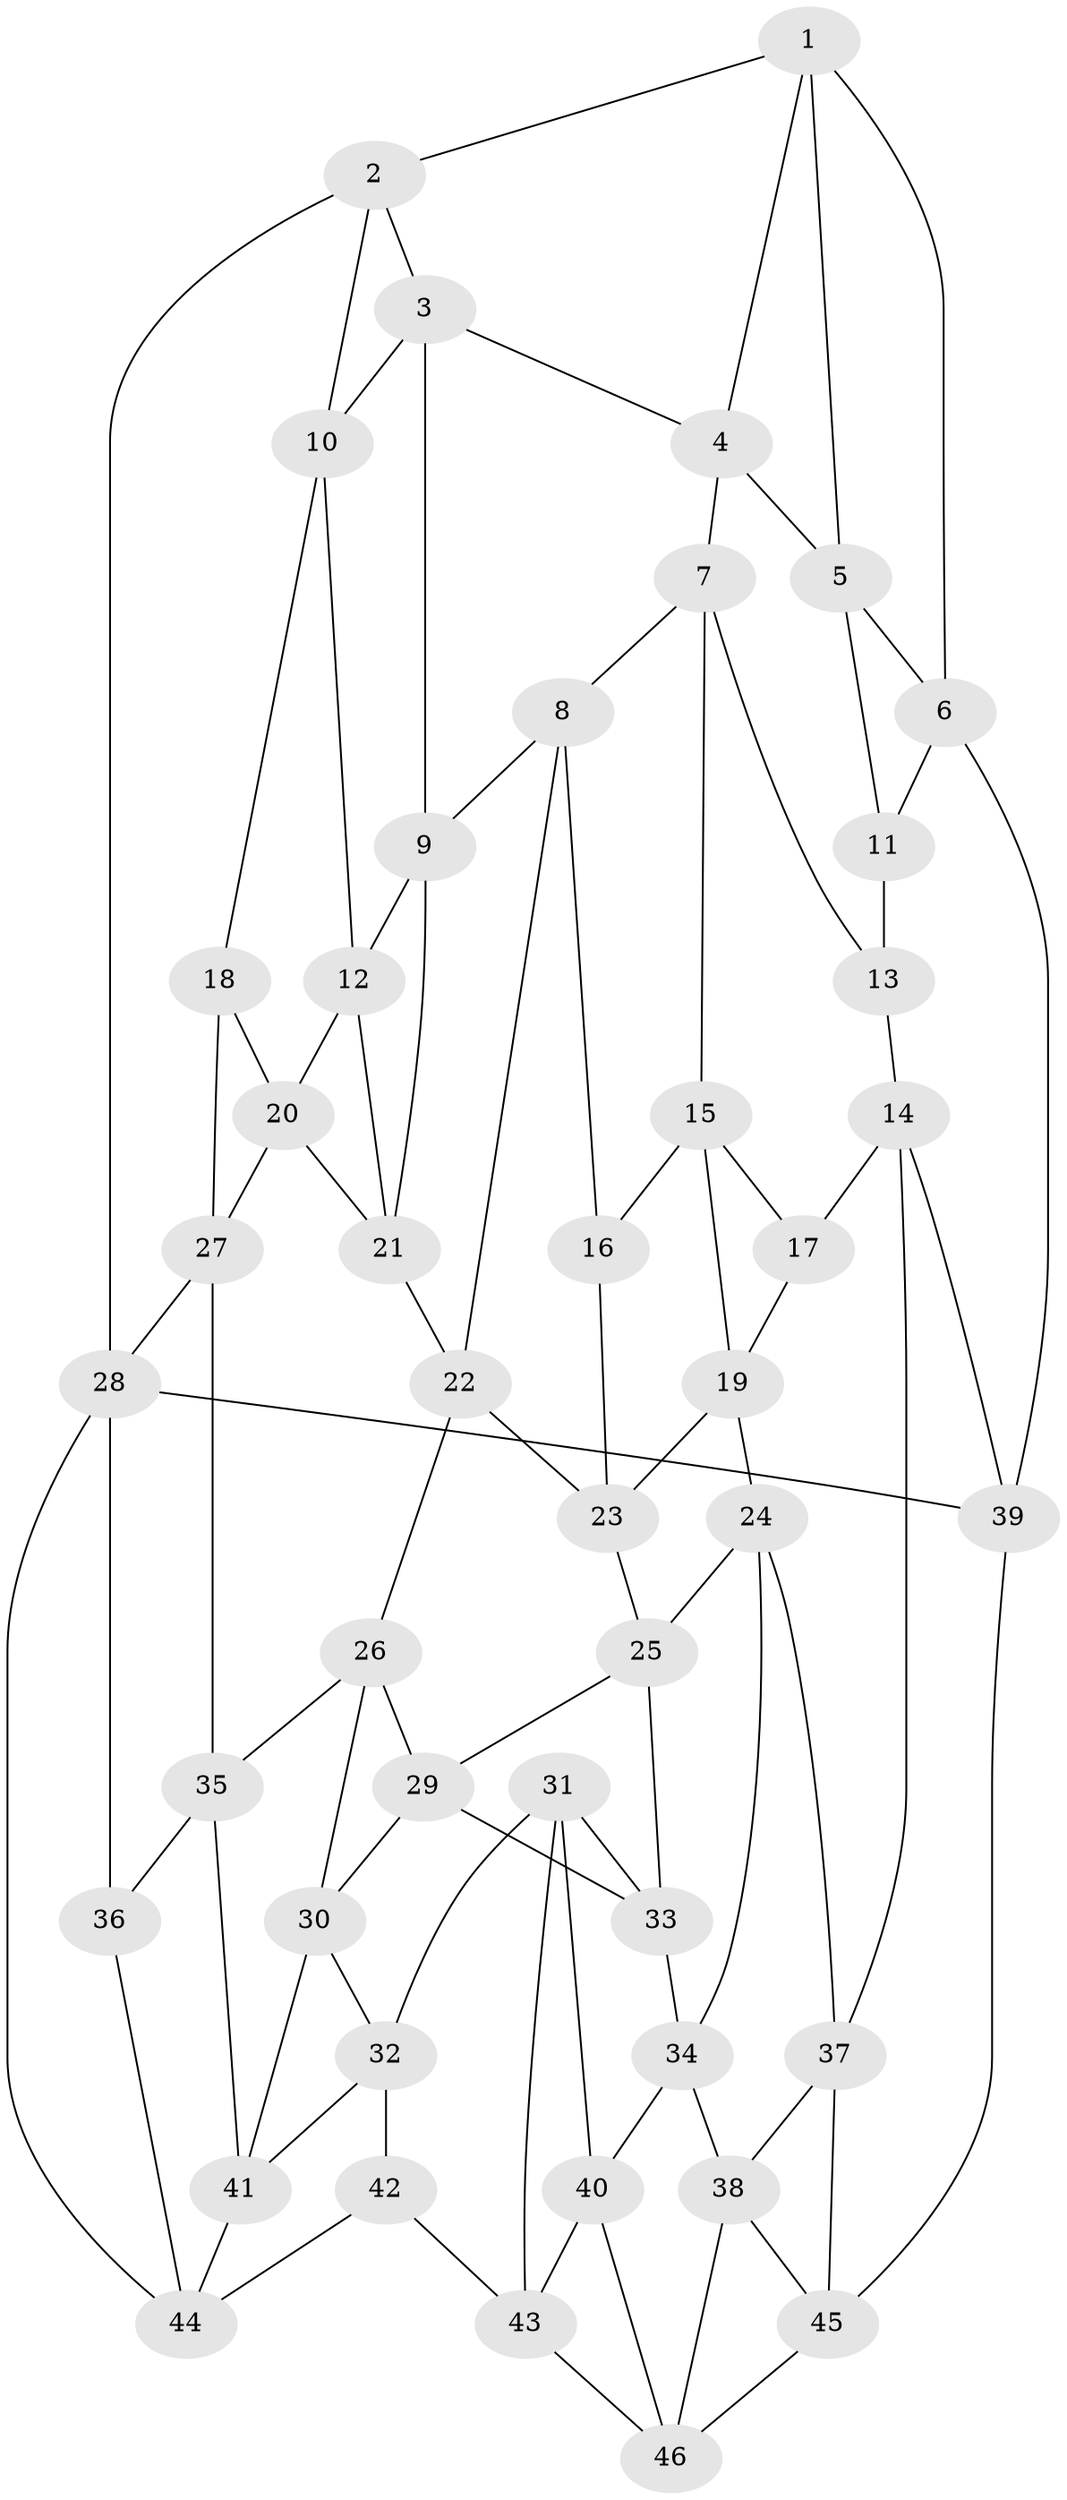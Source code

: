 // original degree distribution, {3: 0.022988505747126436, 4: 0.21839080459770116, 6: 0.1839080459770115, 5: 0.5747126436781609}
// Generated by graph-tools (version 1.1) at 2025/51/03/09/25 03:51:04]
// undirected, 46 vertices, 89 edges
graph export_dot {
graph [start="1"]
  node [color=gray90,style=filled];
  1;
  2;
  3;
  4;
  5;
  6;
  7;
  8;
  9;
  10;
  11;
  12;
  13;
  14;
  15;
  16;
  17;
  18;
  19;
  20;
  21;
  22;
  23;
  24;
  25;
  26;
  27;
  28;
  29;
  30;
  31;
  32;
  33;
  34;
  35;
  36;
  37;
  38;
  39;
  40;
  41;
  42;
  43;
  44;
  45;
  46;
  1 -- 2 [weight=1.0];
  1 -- 4 [weight=1.0];
  1 -- 5 [weight=1.0];
  1 -- 6 [weight=1.0];
  2 -- 3 [weight=1.0];
  2 -- 10 [weight=1.0];
  2 -- 28 [weight=1.0];
  3 -- 4 [weight=1.0];
  3 -- 9 [weight=1.0];
  3 -- 10 [weight=1.0];
  4 -- 5 [weight=1.0];
  4 -- 7 [weight=1.0];
  5 -- 6 [weight=1.0];
  5 -- 11 [weight=1.0];
  6 -- 11 [weight=1.0];
  6 -- 39 [weight=2.0];
  7 -- 8 [weight=1.0];
  7 -- 13 [weight=1.0];
  7 -- 15 [weight=1.0];
  8 -- 9 [weight=1.0];
  8 -- 16 [weight=1.0];
  8 -- 22 [weight=1.0];
  9 -- 12 [weight=1.0];
  9 -- 21 [weight=1.0];
  10 -- 12 [weight=1.0];
  10 -- 18 [weight=1.0];
  11 -- 13 [weight=2.0];
  12 -- 20 [weight=1.0];
  12 -- 21 [weight=1.0];
  13 -- 14 [weight=1.0];
  14 -- 17 [weight=1.0];
  14 -- 37 [weight=1.0];
  14 -- 39 [weight=1.0];
  15 -- 16 [weight=1.0];
  15 -- 17 [weight=1.0];
  15 -- 19 [weight=1.0];
  16 -- 23 [weight=1.0];
  17 -- 19 [weight=1.0];
  18 -- 20 [weight=1.0];
  18 -- 27 [weight=1.0];
  19 -- 23 [weight=1.0];
  19 -- 24 [weight=1.0];
  20 -- 21 [weight=1.0];
  20 -- 27 [weight=1.0];
  21 -- 22 [weight=1.0];
  22 -- 23 [weight=1.0];
  22 -- 26 [weight=1.0];
  23 -- 25 [weight=1.0];
  24 -- 25 [weight=1.0];
  24 -- 34 [weight=1.0];
  24 -- 37 [weight=1.0];
  25 -- 29 [weight=1.0];
  25 -- 33 [weight=1.0];
  26 -- 29 [weight=1.0];
  26 -- 30 [weight=1.0];
  26 -- 35 [weight=1.0];
  27 -- 28 [weight=1.0];
  27 -- 35 [weight=1.0];
  28 -- 36 [weight=1.0];
  28 -- 39 [weight=1.0];
  28 -- 44 [weight=1.0];
  29 -- 30 [weight=1.0];
  29 -- 33 [weight=1.0];
  30 -- 32 [weight=1.0];
  30 -- 41 [weight=1.0];
  31 -- 32 [weight=1.0];
  31 -- 33 [weight=1.0];
  31 -- 40 [weight=1.0];
  31 -- 43 [weight=1.0];
  32 -- 41 [weight=1.0];
  32 -- 42 [weight=1.0];
  33 -- 34 [weight=1.0];
  34 -- 38 [weight=1.0];
  34 -- 40 [weight=1.0];
  35 -- 36 [weight=1.0];
  35 -- 41 [weight=1.0];
  36 -- 44 [weight=1.0];
  37 -- 38 [weight=1.0];
  37 -- 45 [weight=1.0];
  38 -- 45 [weight=1.0];
  38 -- 46 [weight=1.0];
  39 -- 45 [weight=1.0];
  40 -- 43 [weight=1.0];
  40 -- 46 [weight=1.0];
  41 -- 44 [weight=1.0];
  42 -- 43 [weight=1.0];
  42 -- 44 [weight=1.0];
  43 -- 46 [weight=1.0];
  45 -- 46 [weight=1.0];
}
